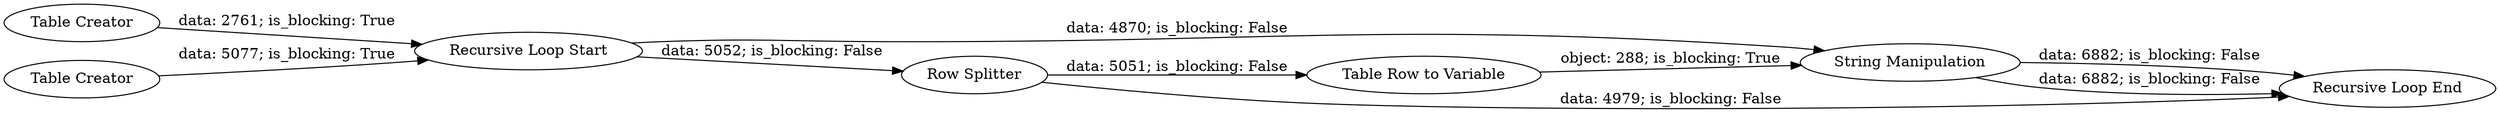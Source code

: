 digraph {
	"-5055631524384585129_4" [label="String Manipulation"]
	"-5055631524384585129_3" [label="Recursive Loop Start"]
	"-5055631524384585129_2" [label="Table Creator"]
	"-5055631524384585129_10" [label="Recursive Loop End"]
	"-5055631524384585129_5" [label="Row Splitter"]
	"-5055631524384585129_11" [label="Table Row to Variable"]
	"-5055631524384585129_1" [label="Table Creator"]
	"-5055631524384585129_3" -> "-5055631524384585129_4" [label="data: 4870; is_blocking: False"]
	"-5055631524384585129_5" -> "-5055631524384585129_11" [label="data: 5051; is_blocking: False"]
	"-5055631524384585129_11" -> "-5055631524384585129_4" [label="object: 288; is_blocking: True"]
	"-5055631524384585129_5" -> "-5055631524384585129_10" [label="data: 4979; is_blocking: False"]
	"-5055631524384585129_3" -> "-5055631524384585129_5" [label="data: 5052; is_blocking: False"]
	"-5055631524384585129_4" -> "-5055631524384585129_10" [label="data: 6882; is_blocking: False"]
	"-5055631524384585129_2" -> "-5055631524384585129_3" [label="data: 2761; is_blocking: True"]
	"-5055631524384585129_4" -> "-5055631524384585129_10" [label="data: 6882; is_blocking: False"]
	"-5055631524384585129_1" -> "-5055631524384585129_3" [label="data: 5077; is_blocking: True"]
	rankdir=LR
}
